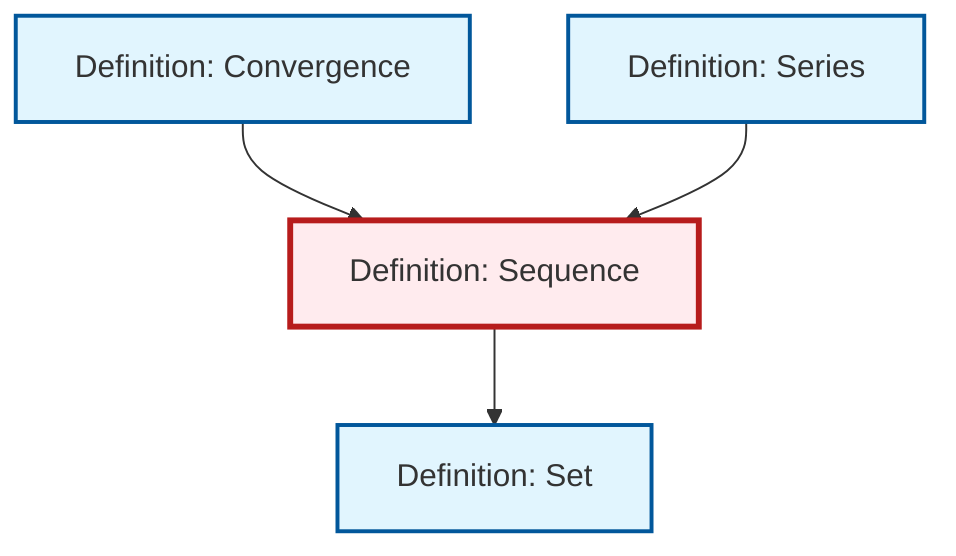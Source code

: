 graph TD
    classDef definition fill:#e1f5fe,stroke:#01579b,stroke-width:2px
    classDef theorem fill:#f3e5f5,stroke:#4a148c,stroke-width:2px
    classDef axiom fill:#fff3e0,stroke:#e65100,stroke-width:2px
    classDef example fill:#e8f5e9,stroke:#1b5e20,stroke-width:2px
    classDef current fill:#ffebee,stroke:#b71c1c,stroke-width:3px
    def-set["Definition: Set"]:::definition
    def-sequence["Definition: Sequence"]:::definition
    def-series["Definition: Series"]:::definition
    def-convergence["Definition: Convergence"]:::definition
    def-convergence --> def-sequence
    def-series --> def-sequence
    def-sequence --> def-set
    class def-sequence current
